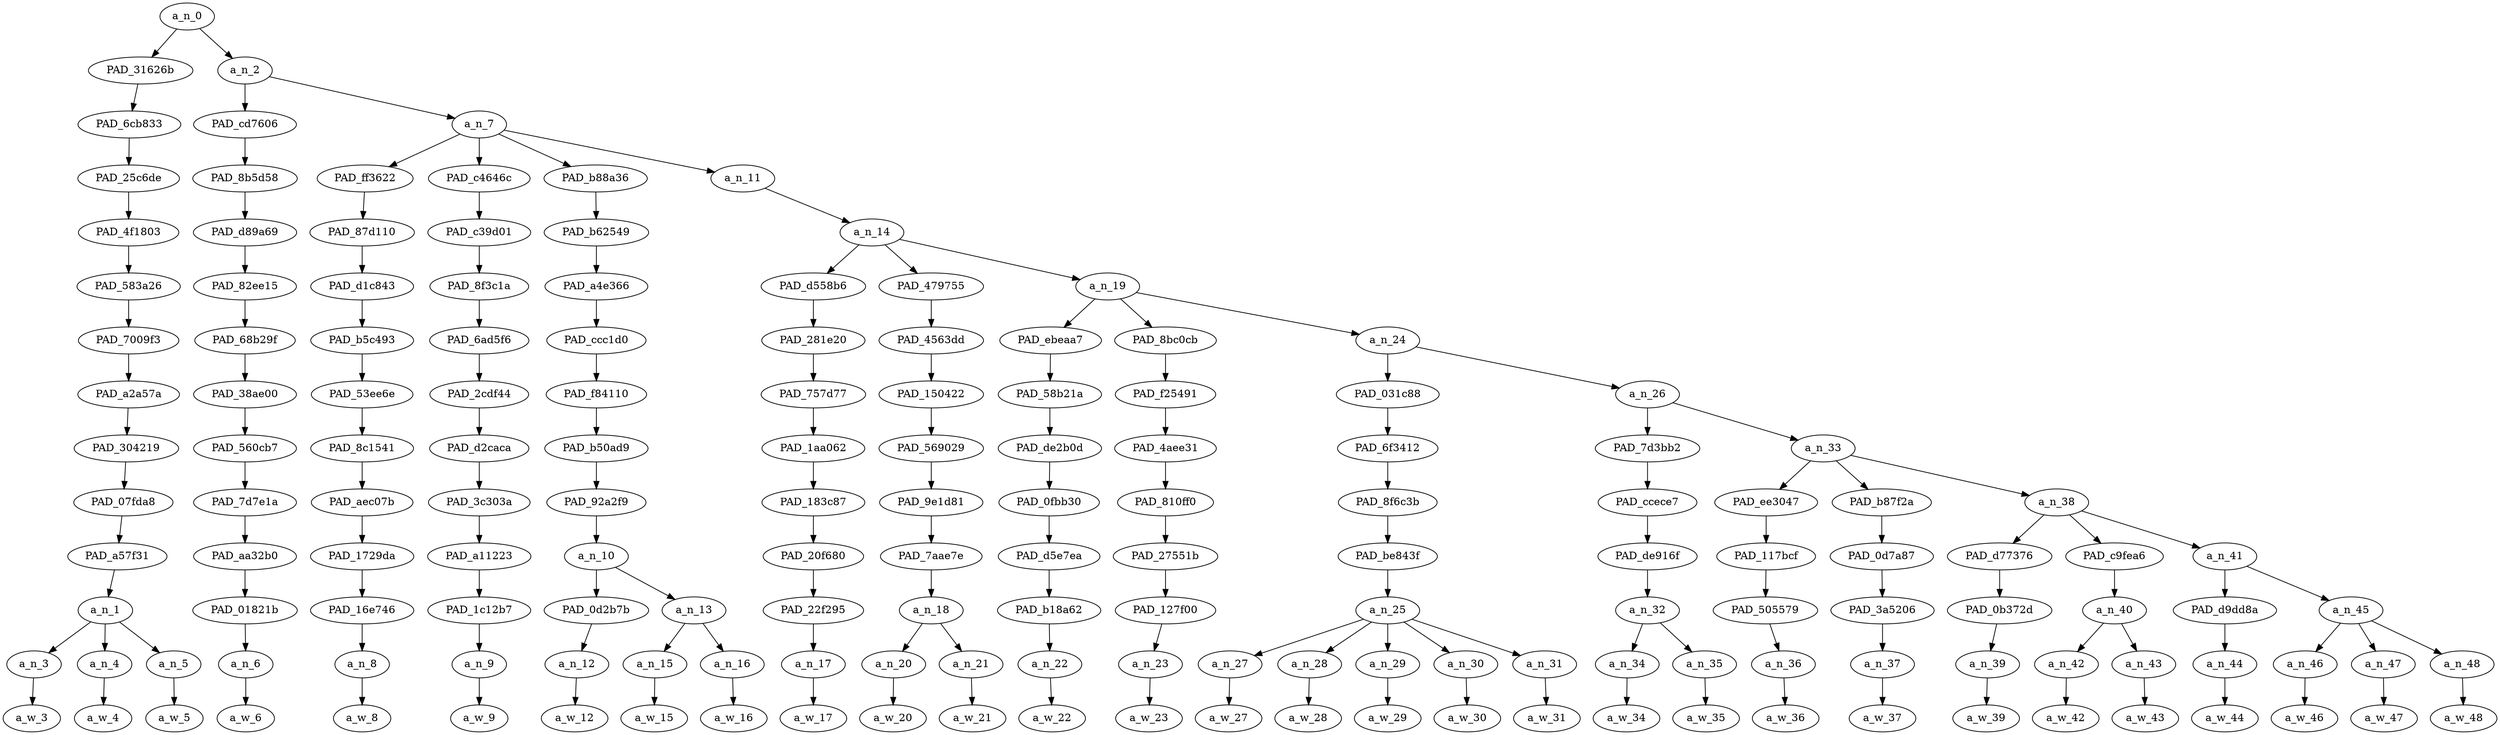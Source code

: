 strict digraph "" {
	a_n_0	[div_dir=1,
		index=0,
		level=13,
		pos="2.942901234567901,13!",
		text_span="[0, 1, 2, 3, 4, 5, 6, 7, 8, 9, 10, 11, 12, 13, 14, 15, 16, 17, 18, 19, 20, 21, 22, 23, 24, 25, 26, 27, 28, 29]",
		value=1.00000000];
	PAD_31626b	[div_dir=1,
		index=0,
		level=12,
		pos="1.0,12!",
		text_span="[0, 1, 2]",
		value=0.06557496];
	a_n_0 -> PAD_31626b;
	a_n_2	[div_dir=1,
		index=1,
		level=12,
		pos="4.885802469135802,12!",
		text_span="[3, 4, 5, 6, 7, 8, 9, 10, 11, 12, 13, 14, 15, 16, 17, 18, 19, 20, 21, 22, 23, 24, 25, 26, 27, 28, 29]",
		value=0.93391716];
	a_n_0 -> a_n_2;
	PAD_6cb833	[div_dir=1,
		index=0,
		level=11,
		pos="1.0,11!",
		text_span="[0, 1, 2]",
		value=0.06557496];
	PAD_31626b -> PAD_6cb833;
	PAD_25c6de	[div_dir=1,
		index=0,
		level=10,
		pos="1.0,10!",
		text_span="[0, 1, 2]",
		value=0.06557496];
	PAD_6cb833 -> PAD_25c6de;
	PAD_4f1803	[div_dir=1,
		index=0,
		level=9,
		pos="1.0,9!",
		text_span="[0, 1, 2]",
		value=0.06557496];
	PAD_25c6de -> PAD_4f1803;
	PAD_583a26	[div_dir=1,
		index=0,
		level=8,
		pos="1.0,8!",
		text_span="[0, 1, 2]",
		value=0.06557496];
	PAD_4f1803 -> PAD_583a26;
	PAD_7009f3	[div_dir=1,
		index=0,
		level=7,
		pos="1.0,7!",
		text_span="[0, 1, 2]",
		value=0.06557496];
	PAD_583a26 -> PAD_7009f3;
	PAD_a2a57a	[div_dir=1,
		index=0,
		level=6,
		pos="1.0,6!",
		text_span="[0, 1, 2]",
		value=0.06557496];
	PAD_7009f3 -> PAD_a2a57a;
	PAD_304219	[div_dir=1,
		index=0,
		level=5,
		pos="1.0,5!",
		text_span="[0, 1, 2]",
		value=0.06557496];
	PAD_a2a57a -> PAD_304219;
	PAD_07fda8	[div_dir=1,
		index=0,
		level=4,
		pos="1.0,4!",
		text_span="[0, 1, 2]",
		value=0.06557496];
	PAD_304219 -> PAD_07fda8;
	PAD_a57f31	[div_dir=1,
		index=0,
		level=3,
		pos="1.0,3!",
		text_span="[0, 1, 2]",
		value=0.06557496];
	PAD_07fda8 -> PAD_a57f31;
	a_n_1	[div_dir=1,
		index=0,
		level=2,
		pos="1.0,2!",
		text_span="[0, 1, 2]",
		value=0.06557496];
	PAD_a57f31 -> a_n_1;
	a_n_3	[div_dir=1,
		index=0,
		level=1,
		pos="0.0,1!",
		text_span="[0]",
		value=0.02401294];
	a_n_1 -> a_n_3;
	a_n_4	[div_dir=1,
		index=1,
		level=1,
		pos="1.0,1!",
		text_span="[1]",
		value=0.01761123];
	a_n_1 -> a_n_4;
	a_n_5	[div_dir=-1,
		index=2,
		level=1,
		pos="2.0,1!",
		text_span="[2]",
		value=0.02380845];
	a_n_1 -> a_n_5;
	a_w_3	[div_dir=0,
		index=0,
		level=0,
		pos="0,0!",
		text_span="[0]",
		value=my];
	a_n_3 -> a_w_3;
	a_w_4	[div_dir=0,
		index=1,
		level=0,
		pos="1,0!",
		text_span="[1]",
		value=next];
	a_n_4 -> a_w_4;
	a_w_5	[div_dir=0,
		index=2,
		level=0,
		pos="2,0!",
		text_span="[2]",
		value=apt];
	a_n_5 -> a_w_5;
	PAD_cd7606	[div_dir=-1,
		index=1,
		level=11,
		pos="3.0,11!",
		text_span="[3]",
		value=0.01587917];
	a_n_2 -> PAD_cd7606;
	a_n_7	[div_dir=1,
		index=2,
		level=11,
		pos="6.771604938271604,11!",
		text_span="[4, 5, 6, 7, 8, 9, 10, 11, 12, 13, 14, 15, 16, 17, 18, 19, 20, 21, 22, 23, 24, 25, 26, 27, 28, 29]",
		value=0.91755045];
	a_n_2 -> a_n_7;
	PAD_8b5d58	[div_dir=-1,
		index=1,
		level=10,
		pos="3.0,10!",
		text_span="[3]",
		value=0.01587917];
	PAD_cd7606 -> PAD_8b5d58;
	PAD_d89a69	[div_dir=-1,
		index=1,
		level=9,
		pos="3.0,9!",
		text_span="[3]",
		value=0.01587917];
	PAD_8b5d58 -> PAD_d89a69;
	PAD_82ee15	[div_dir=-1,
		index=1,
		level=8,
		pos="3.0,8!",
		text_span="[3]",
		value=0.01587917];
	PAD_d89a69 -> PAD_82ee15;
	PAD_68b29f	[div_dir=-1,
		index=1,
		level=7,
		pos="3.0,7!",
		text_span="[3]",
		value=0.01587917];
	PAD_82ee15 -> PAD_68b29f;
	PAD_38ae00	[div_dir=-1,
		index=1,
		level=6,
		pos="3.0,6!",
		text_span="[3]",
		value=0.01587917];
	PAD_68b29f -> PAD_38ae00;
	PAD_560cb7	[div_dir=-1,
		index=1,
		level=5,
		pos="3.0,5!",
		text_span="[3]",
		value=0.01587917];
	PAD_38ae00 -> PAD_560cb7;
	PAD_7d7e1a	[div_dir=-1,
		index=1,
		level=4,
		pos="3.0,4!",
		text_span="[3]",
		value=0.01587917];
	PAD_560cb7 -> PAD_7d7e1a;
	PAD_aa32b0	[div_dir=-1,
		index=1,
		level=3,
		pos="3.0,3!",
		text_span="[3]",
		value=0.01587917];
	PAD_7d7e1a -> PAD_aa32b0;
	PAD_01821b	[div_dir=-1,
		index=1,
		level=2,
		pos="3.0,2!",
		text_span="[3]",
		value=0.01587917];
	PAD_aa32b0 -> PAD_01821b;
	a_n_6	[div_dir=-1,
		index=3,
		level=1,
		pos="3.0,1!",
		text_span="[3]",
		value=0.01587917];
	PAD_01821b -> a_n_6;
	a_w_6	[div_dir=0,
		index=3,
		level=0,
		pos="3,0!",
		text_span="[3]",
		value=is];
	a_n_6 -> a_w_6;
	PAD_ff3622	[div_dir=-1,
		index=2,
		level=10,
		pos="4.0,10!",
		text_span="[4]",
		value=0.01423739];
	a_n_7 -> PAD_ff3622;
	PAD_c4646c	[div_dir=1,
		index=3,
		level=10,
		pos="5.0,10!",
		text_span="[5]",
		value=0.01528149];
	a_n_7 -> PAD_c4646c;
	PAD_b88a36	[div_dir=1,
		index=4,
		level=10,
		pos="6.75,10!",
		text_span="[6, 7, 8]",
		value=0.04507242];
	a_n_7 -> PAD_b88a36;
	a_n_11	[div_dir=1,
		index=5,
		level=10,
		pos="11.33641975308642,10!",
		text_span="[9, 10, 11, 12, 13, 14, 15, 16, 17, 18, 19, 20, 21, 22, 23, 24, 25, 26, 27, 28, 29]",
		value=0.84246377];
	a_n_7 -> a_n_11;
	PAD_87d110	[div_dir=-1,
		index=2,
		level=9,
		pos="4.0,9!",
		text_span="[4]",
		value=0.01423739];
	PAD_ff3622 -> PAD_87d110;
	PAD_d1c843	[div_dir=-1,
		index=2,
		level=8,
		pos="4.0,8!",
		text_span="[4]",
		value=0.01423739];
	PAD_87d110 -> PAD_d1c843;
	PAD_b5c493	[div_dir=-1,
		index=2,
		level=7,
		pos="4.0,7!",
		text_span="[4]",
		value=0.01423739];
	PAD_d1c843 -> PAD_b5c493;
	PAD_53ee6e	[div_dir=-1,
		index=2,
		level=6,
		pos="4.0,6!",
		text_span="[4]",
		value=0.01423739];
	PAD_b5c493 -> PAD_53ee6e;
	PAD_8c1541	[div_dir=-1,
		index=2,
		level=5,
		pos="4.0,5!",
		text_span="[4]",
		value=0.01423739];
	PAD_53ee6e -> PAD_8c1541;
	PAD_aec07b	[div_dir=-1,
		index=2,
		level=4,
		pos="4.0,4!",
		text_span="[4]",
		value=0.01423739];
	PAD_8c1541 -> PAD_aec07b;
	PAD_1729da	[div_dir=-1,
		index=2,
		level=3,
		pos="4.0,3!",
		text_span="[4]",
		value=0.01423739];
	PAD_aec07b -> PAD_1729da;
	PAD_16e746	[div_dir=-1,
		index=2,
		level=2,
		pos="4.0,2!",
		text_span="[4]",
		value=0.01423739];
	PAD_1729da -> PAD_16e746;
	a_n_8	[div_dir=-1,
		index=4,
		level=1,
		pos="4.0,1!",
		text_span="[4]",
		value=0.01423739];
	PAD_16e746 -> a_n_8;
	a_w_8	[div_dir=0,
		index=4,
		level=0,
		pos="4,0!",
		text_span="[4]",
		value=taking];
	a_n_8 -> a_w_8;
	PAD_c39d01	[div_dir=1,
		index=3,
		level=9,
		pos="5.0,9!",
		text_span="[5]",
		value=0.01528149];
	PAD_c4646c -> PAD_c39d01;
	PAD_8f3c1a	[div_dir=1,
		index=3,
		level=8,
		pos="5.0,8!",
		text_span="[5]",
		value=0.01528149];
	PAD_c39d01 -> PAD_8f3c1a;
	PAD_6ad5f6	[div_dir=1,
		index=3,
		level=7,
		pos="5.0,7!",
		text_span="[5]",
		value=0.01528149];
	PAD_8f3c1a -> PAD_6ad5f6;
	PAD_2cdf44	[div_dir=1,
		index=3,
		level=6,
		pos="5.0,6!",
		text_span="[5]",
		value=0.01528149];
	PAD_6ad5f6 -> PAD_2cdf44;
	PAD_d2caca	[div_dir=1,
		index=3,
		level=5,
		pos="5.0,5!",
		text_span="[5]",
		value=0.01528149];
	PAD_2cdf44 -> PAD_d2caca;
	PAD_3c303a	[div_dir=1,
		index=3,
		level=4,
		pos="5.0,4!",
		text_span="[5]",
		value=0.01528149];
	PAD_d2caca -> PAD_3c303a;
	PAD_a11223	[div_dir=1,
		index=3,
		level=3,
		pos="5.0,3!",
		text_span="[5]",
		value=0.01528149];
	PAD_3c303a -> PAD_a11223;
	PAD_1c12b7	[div_dir=1,
		index=3,
		level=2,
		pos="5.0,2!",
		text_span="[5]",
		value=0.01528149];
	PAD_a11223 -> PAD_1c12b7;
	a_n_9	[div_dir=1,
		index=5,
		level=1,
		pos="5.0,1!",
		text_span="[5]",
		value=0.01528149];
	PAD_1c12b7 -> a_n_9;
	a_w_9	[div_dir=0,
		index=5,
		level=0,
		pos="5,0!",
		text_span="[5]",
		value=forever];
	a_n_9 -> a_w_9;
	PAD_b62549	[div_dir=1,
		index=4,
		level=9,
		pos="6.75,9!",
		text_span="[6, 7, 8]",
		value=0.04507242];
	PAD_b88a36 -> PAD_b62549;
	PAD_a4e366	[div_dir=1,
		index=4,
		level=8,
		pos="6.75,8!",
		text_span="[6, 7, 8]",
		value=0.04507242];
	PAD_b62549 -> PAD_a4e366;
	PAD_ccc1d0	[div_dir=1,
		index=4,
		level=7,
		pos="6.75,7!",
		text_span="[6, 7, 8]",
		value=0.04507242];
	PAD_a4e366 -> PAD_ccc1d0;
	PAD_f84110	[div_dir=1,
		index=4,
		level=6,
		pos="6.75,6!",
		text_span="[6, 7, 8]",
		value=0.04507242];
	PAD_ccc1d0 -> PAD_f84110;
	PAD_b50ad9	[div_dir=1,
		index=4,
		level=5,
		pos="6.75,5!",
		text_span="[6, 7, 8]",
		value=0.04507242];
	PAD_f84110 -> PAD_b50ad9;
	PAD_92a2f9	[div_dir=1,
		index=4,
		level=4,
		pos="6.75,4!",
		text_span="[6, 7, 8]",
		value=0.04507242];
	PAD_b50ad9 -> PAD_92a2f9;
	a_n_10	[div_dir=1,
		index=4,
		level=3,
		pos="6.75,3!",
		text_span="[6, 7, 8]",
		value=0.04507242];
	PAD_92a2f9 -> a_n_10;
	PAD_0d2b7b	[div_dir=1,
		index=4,
		level=2,
		pos="6.0,2!",
		text_span="[6]",
		value=0.01239013];
	a_n_10 -> PAD_0d2b7b;
	a_n_13	[div_dir=1,
		index=5,
		level=2,
		pos="7.5,2!",
		text_span="[7, 8]",
		value=0.03259326];
	a_n_10 -> a_n_13;
	a_n_12	[div_dir=1,
		index=6,
		level=1,
		pos="6.0,1!",
		text_span="[6]",
		value=0.01239013];
	PAD_0d2b7b -> a_n_12;
	a_w_12	[div_dir=0,
		index=6,
		level=0,
		pos="6,0!",
		text_span="[6]",
		value=on];
	a_n_12 -> a_w_12;
	a_n_15	[div_dir=1,
		index=7,
		level=1,
		pos="7.0,1!",
		text_span="[7]",
		value=0.01285570];
	a_n_13 -> a_n_15;
	a_n_16	[div_dir=1,
		index=8,
		level=1,
		pos="8.0,1!",
		text_span="[8]",
		value=0.01964685];
	a_n_13 -> a_n_16;
	a_w_15	[div_dir=0,
		index=7,
		level=0,
		pos="7,0!",
		text_span="[7]",
		value=the];
	a_n_15 -> a_w_15;
	a_w_16	[div_dir=0,
		index=8,
		level=0,
		pos="8,0!",
		text_span="[8]",
		value=background];
	a_n_16 -> a_w_16;
	a_n_14	[div_dir=1,
		index=5,
		level=9,
		pos="11.33641975308642,9!",
		text_span="[9, 10, 11, 12, 13, 14, 15, 16, 17, 18, 19, 20, 21, 22, 23, 24, 25, 26, 27, 28, 29]",
		value=0.84195392];
	a_n_11 -> a_n_14;
	PAD_d558b6	[div_dir=-1,
		index=5,
		level=8,
		pos="9.0,8!",
		text_span="[9]",
		value=0.01479851];
	a_n_14 -> PAD_d558b6;
	PAD_479755	[div_dir=1,
		index=6,
		level=8,
		pos="10.5,8!",
		text_span="[10, 11]",
		value=0.03215766];
	a_n_14 -> PAD_479755;
	a_n_19	[div_dir=1,
		index=7,
		level=8,
		pos="14.50925925925926,8!",
		text_span="[12, 13, 14, 15, 16, 17, 18, 19, 20, 21, 22, 23, 24, 25, 26, 27, 28, 29]",
		value=0.79448791];
	a_n_14 -> a_n_19;
	PAD_281e20	[div_dir=-1,
		index=5,
		level=7,
		pos="9.0,7!",
		text_span="[9]",
		value=0.01479851];
	PAD_d558b6 -> PAD_281e20;
	PAD_757d77	[div_dir=-1,
		index=5,
		level=6,
		pos="9.0,6!",
		text_span="[9]",
		value=0.01479851];
	PAD_281e20 -> PAD_757d77;
	PAD_1aa062	[div_dir=-1,
		index=5,
		level=5,
		pos="9.0,5!",
		text_span="[9]",
		value=0.01479851];
	PAD_757d77 -> PAD_1aa062;
	PAD_183c87	[div_dir=-1,
		index=5,
		level=4,
		pos="9.0,4!",
		text_span="[9]",
		value=0.01479851];
	PAD_1aa062 -> PAD_183c87;
	PAD_20f680	[div_dir=-1,
		index=5,
		level=3,
		pos="9.0,3!",
		text_span="[9]",
		value=0.01479851];
	PAD_183c87 -> PAD_20f680;
	PAD_22f295	[div_dir=-1,
		index=6,
		level=2,
		pos="9.0,2!",
		text_span="[9]",
		value=0.01479851];
	PAD_20f680 -> PAD_22f295;
	a_n_17	[div_dir=-1,
		index=9,
		level=1,
		pos="9.0,1!",
		text_span="[9]",
		value=0.01479851];
	PAD_22f295 -> a_n_17;
	a_w_17	[div_dir=0,
		index=9,
		level=0,
		pos="9,0!",
		text_span="[9]",
		value=check];
	a_n_17 -> a_w_17;
	PAD_4563dd	[div_dir=1,
		index=6,
		level=7,
		pos="10.5,7!",
		text_span="[10, 11]",
		value=0.03215766];
	PAD_479755 -> PAD_4563dd;
	PAD_150422	[div_dir=1,
		index=6,
		level=6,
		pos="10.5,6!",
		text_span="[10, 11]",
		value=0.03215766];
	PAD_4563dd -> PAD_150422;
	PAD_569029	[div_dir=1,
		index=6,
		level=5,
		pos="10.5,5!",
		text_span="[10, 11]",
		value=0.03215766];
	PAD_150422 -> PAD_569029;
	PAD_9e1d81	[div_dir=1,
		index=6,
		level=4,
		pos="10.5,4!",
		text_span="[10, 11]",
		value=0.03215766];
	PAD_569029 -> PAD_9e1d81;
	PAD_7aae7e	[div_dir=1,
		index=6,
		level=3,
		pos="10.5,3!",
		text_span="[10, 11]",
		value=0.03215766];
	PAD_9e1d81 -> PAD_7aae7e;
	a_n_18	[div_dir=1,
		index=7,
		level=2,
		pos="10.5,2!",
		text_span="[10, 11]",
		value=0.03215766];
	PAD_7aae7e -> a_n_18;
	a_n_20	[div_dir=1,
		index=10,
		level=1,
		pos="10.0,1!",
		text_span="[10]",
		value=0.01361426];
	a_n_18 -> a_n_20;
	a_n_21	[div_dir=-1,
		index=11,
		level=1,
		pos="11.0,1!",
		text_span="[11]",
		value=0.01850904];
	a_n_18 -> a_n_21;
	a_w_20	[div_dir=0,
		index=10,
		level=0,
		pos="10,0!",
		text_span="[10]",
		value=my1];
	a_n_20 -> a_w_20;
	a_w_21	[div_dir=0,
		index=11,
		level=0,
		pos="11,0!",
		text_span="[11]",
		value=imagination];
	a_n_21 -> a_w_21;
	PAD_ebeaa7	[div_dir=1,
		index=7,
		level=7,
		pos="12.0,7!",
		text_span="[12]",
		value=0.01466391];
	a_n_19 -> PAD_ebeaa7;
	PAD_8bc0cb	[div_dir=1,
		index=8,
		level=7,
		pos="13.0,7!",
		text_span="[13]",
		value=0.01556603];
	a_n_19 -> PAD_8bc0cb;
	a_n_24	[div_dir=1,
		index=9,
		level=7,
		pos="18.52777777777778,7!",
		text_span="[14, 15, 16, 17, 18, 19, 20, 21, 22, 23, 24, 25, 26, 27, 28, 29]",
		value=0.76372466];
	a_n_19 -> a_n_24;
	PAD_58b21a	[div_dir=1,
		index=7,
		level=6,
		pos="12.0,6!",
		text_span="[12]",
		value=0.01466391];
	PAD_ebeaa7 -> PAD_58b21a;
	PAD_de2b0d	[div_dir=1,
		index=7,
		level=5,
		pos="12.0,5!",
		text_span="[12]",
		value=0.01466391];
	PAD_58b21a -> PAD_de2b0d;
	PAD_0fbb30	[div_dir=1,
		index=7,
		level=4,
		pos="12.0,4!",
		text_span="[12]",
		value=0.01466391];
	PAD_de2b0d -> PAD_0fbb30;
	PAD_d5e7ea	[div_dir=1,
		index=7,
		level=3,
		pos="12.0,3!",
		text_span="[12]",
		value=0.01466391];
	PAD_0fbb30 -> PAD_d5e7ea;
	PAD_b18a62	[div_dir=1,
		index=8,
		level=2,
		pos="12.0,2!",
		text_span="[12]",
		value=0.01466391];
	PAD_d5e7ea -> PAD_b18a62;
	a_n_22	[div_dir=1,
		index=12,
		level=1,
		pos="12.0,1!",
		text_span="[12]",
		value=0.01466391];
	PAD_b18a62 -> a_n_22;
	a_w_22	[div_dir=0,
		index=12,
		level=0,
		pos="12,0!",
		text_span="[12]",
		value=so];
	a_n_22 -> a_w_22;
	PAD_f25491	[div_dir=1,
		index=8,
		level=6,
		pos="13.0,6!",
		text_span="[13]",
		value=0.01556603];
	PAD_8bc0cb -> PAD_f25491;
	PAD_4aee31	[div_dir=1,
		index=8,
		level=5,
		pos="13.0,5!",
		text_span="[13]",
		value=0.01556603];
	PAD_f25491 -> PAD_4aee31;
	PAD_810ff0	[div_dir=1,
		index=8,
		level=4,
		pos="13.0,4!",
		text_span="[13]",
		value=0.01556603];
	PAD_4aee31 -> PAD_810ff0;
	PAD_27551b	[div_dir=1,
		index=8,
		level=3,
		pos="13.0,3!",
		text_span="[13]",
		value=0.01556603];
	PAD_810ff0 -> PAD_27551b;
	PAD_127f00	[div_dir=1,
		index=9,
		level=2,
		pos="13.0,2!",
		text_span="[13]",
		value=0.01556603];
	PAD_27551b -> PAD_127f00;
	a_n_23	[div_dir=1,
		index=13,
		level=1,
		pos="13.0,1!",
		text_span="[13]",
		value=0.01556603];
	PAD_127f00 -> a_n_23;
	a_w_23	[div_dir=0,
		index=13,
		level=0,
		pos="13,0!",
		text_span="[13]",
		value=about];
	a_n_23 -> a_w_23;
	PAD_031c88	[div_dir=1,
		index=9,
		level=6,
		pos="16.0,6!",
		text_span="[14, 15, 16, 17, 18]",
		value=0.16353046];
	a_n_24 -> PAD_031c88;
	a_n_26	[div_dir=1,
		index=10,
		level=6,
		pos="21.055555555555557,6!",
		text_span="[19, 20, 21, 22, 23, 24, 25, 26, 27, 28, 29]",
		value=0.59964945];
	a_n_24 -> a_n_26;
	PAD_6f3412	[div_dir=1,
		index=9,
		level=5,
		pos="16.0,5!",
		text_span="[14, 15, 16, 17, 18]",
		value=0.16353046];
	PAD_031c88 -> PAD_6f3412;
	PAD_8f6c3b	[div_dir=1,
		index=9,
		level=4,
		pos="16.0,4!",
		text_span="[14, 15, 16, 17, 18]",
		value=0.16353046];
	PAD_6f3412 -> PAD_8f6c3b;
	PAD_be843f	[div_dir=1,
		index=9,
		level=3,
		pos="16.0,3!",
		text_span="[14, 15, 16, 17, 18]",
		value=0.16353046];
	PAD_8f6c3b -> PAD_be843f;
	a_n_25	[div_dir=1,
		index=10,
		level=2,
		pos="16.0,2!",
		text_span="[14, 15, 16, 17, 18]",
		value=0.16353046];
	PAD_be843f -> a_n_25;
	a_n_27	[div_dir=1,
		index=14,
		level=1,
		pos="14.0,1!",
		text_span="[14]",
		value=0.02107051];
	a_n_25 -> a_n_27;
	a_n_28	[div_dir=-1,
		index=15,
		level=1,
		pos="15.0,1!",
		text_span="[15]",
		value=0.02579060];
	a_n_25 -> a_n_28;
	a_n_29	[div_dir=1,
		index=16,
		level=1,
		pos="16.0,1!",
		text_span="[16]",
		value=0.05492935];
	a_n_25 -> a_n_29;
	a_n_30	[div_dir=1,
		index=17,
		level=1,
		pos="17.0,1!",
		text_span="[17]",
		value=0.03682784];
	a_n_25 -> a_n_30;
	a_n_31	[div_dir=1,
		index=18,
		level=1,
		pos="18.0,1!",
		text_span="[18]",
		value=0.02465547];
	a_n_25 -> a_n_31;
	a_w_27	[div_dir=0,
		index=14,
		level=0,
		pos="14,0!",
		text_span="[14]",
		value=your];
	a_n_27 -> a_w_27;
	a_w_28	[div_dir=0,
		index=15,
		level=0,
		pos="15,0!",
		text_span="[15]",
		value=secret];
	a_n_28 -> a_w_28;
	a_w_29	[div_dir=0,
		index=16,
		level=0,
		pos="16,0!",
		text_span="[16]",
		value=racist];
	a_n_29 -> a_w_29;
	a_w_30	[div_dir=0,
		index=17,
		level=0,
		pos="17,0!",
		text_span="[17]",
		value=posting];
	a_n_30 -> a_w_30;
	a_w_31	[div_dir=0,
		index=18,
		level=0,
		pos="18,0!",
		text_span="[18]",
		value=career];
	a_n_31 -> a_w_31;
	PAD_7d3bb2	[div_dir=-1,
		index=10,
		level=5,
		pos="19.5,5!",
		text_span="[19, 20]",
		value=0.03196992];
	a_n_26 -> PAD_7d3bb2;
	a_n_33	[div_dir=1,
		index=11,
		level=5,
		pos="22.61111111111111,5!",
		text_span="[21, 22, 23, 24, 25, 26, 27, 28, 29]",
		value=0.56719903];
	a_n_26 -> a_n_33;
	PAD_ccece7	[div_dir=-1,
		index=10,
		level=4,
		pos="19.5,4!",
		text_span="[19, 20]",
		value=0.03196992];
	PAD_7d3bb2 -> PAD_ccece7;
	PAD_de916f	[div_dir=-1,
		index=10,
		level=3,
		pos="19.5,3!",
		text_span="[19, 20]",
		value=0.03196992];
	PAD_ccece7 -> PAD_de916f;
	a_n_32	[div_dir=-1,
		index=11,
		level=2,
		pos="19.5,2!",
		text_span="[19, 20]",
		value=0.03196992];
	PAD_de916f -> a_n_32;
	a_n_34	[div_dir=-1,
		index=19,
		level=1,
		pos="19.0,1!",
		text_span="[19]",
		value=0.01697376];
	a_n_32 -> a_n_34;
	a_n_35	[div_dir=-1,
		index=20,
		level=1,
		pos="20.0,1!",
		text_span="[20]",
		value=0.01496148];
	a_n_32 -> a_n_35;
	a_w_34	[div_dir=0,
		index=19,
		level=0,
		pos="19,0!",
		text_span="[19]",
		value=what];
	a_n_34 -> a_w_34;
	a_w_35	[div_dir=0,
		index=20,
		level=0,
		pos="20,0!",
		text_span="[20]",
		value=exactly];
	a_n_35 -> a_w_35;
	PAD_ee3047	[div_dir=1,
		index=11,
		level=4,
		pos="21.0,4!",
		text_span="[21]",
		value=0.01222950];
	a_n_33 -> PAD_ee3047;
	PAD_b87f2a	[div_dir=-1,
		index=12,
		level=4,
		pos="22.0,4!",
		text_span="[22]",
		value=0.01338154];
	a_n_33 -> PAD_b87f2a;
	a_n_38	[div_dir=1,
		index=13,
		level=4,
		pos="24.833333333333332,4!",
		text_span="[23, 24, 25, 26, 27, 28, 29]",
		value=0.54106447];
	a_n_33 -> a_n_38;
	PAD_117bcf	[div_dir=1,
		index=11,
		level=3,
		pos="21.0,3!",
		text_span="[21]",
		value=0.01222950];
	PAD_ee3047 -> PAD_117bcf;
	PAD_505579	[div_dir=1,
		index=12,
		level=2,
		pos="21.0,2!",
		text_span="[21]",
		value=0.01222950];
	PAD_117bcf -> PAD_505579;
	a_n_36	[div_dir=1,
		index=21,
		level=1,
		pos="21.0,1!",
		text_span="[21]",
		value=0.01222950];
	PAD_505579 -> a_n_36;
	a_w_36	[div_dir=0,
		index=21,
		level=0,
		pos="21,0!",
		text_span="[21]",
		value=did];
	a_n_36 -> a_w_36;
	PAD_0d7a87	[div_dir=-1,
		index=12,
		level=3,
		pos="22.0,3!",
		text_span="[22]",
		value=0.01338154];
	PAD_b87f2a -> PAD_0d7a87;
	PAD_3a5206	[div_dir=-1,
		index=13,
		level=2,
		pos="22.0,2!",
		text_span="[22]",
		value=0.01338154];
	PAD_0d7a87 -> PAD_3a5206;
	a_n_37	[div_dir=-1,
		index=22,
		level=1,
		pos="22.0,1!",
		text_span="[22]",
		value=0.01338154];
	PAD_3a5206 -> a_n_37;
	a_w_37	[div_dir=0,
		index=22,
		level=0,
		pos="22,0!",
		text_span="[22]",
		value=you];
	a_n_37 -> a_w_37;
	PAD_d77376	[div_dir=1,
		index=13,
		level=3,
		pos="23.0,3!",
		text_span="[23]",
		value=0.01690434];
	a_n_38 -> PAD_d77376;
	PAD_c9fea6	[div_dir=1,
		index=14,
		level=3,
		pos="24.5,3!",
		text_span="[24, 25]",
		value=0.05407553];
	a_n_38 -> PAD_c9fea6;
	a_n_41	[div_dir=1,
		index=15,
		level=3,
		pos="27.0,3!",
		text_span="[26, 27, 28, 29]",
		value=0.46952547];
	a_n_38 -> a_n_41;
	PAD_0b372d	[div_dir=1,
		index=14,
		level=2,
		pos="23.0,2!",
		text_span="[23]",
		value=0.01690434];
	PAD_d77376 -> PAD_0b372d;
	a_n_39	[div_dir=1,
		index=23,
		level=1,
		pos="23.0,1!",
		text_span="[23]",
		value=0.01690434];
	PAD_0b372d -> a_n_39;
	a_w_39	[div_dir=0,
		index=23,
		level=0,
		pos="23,0!",
		text_span="[23]",
		value=mean];
	a_n_39 -> a_w_39;
	a_n_40	[div_dir=1,
		index=15,
		level=2,
		pos="24.5,2!",
		text_span="[24, 25]",
		value=0.05407553];
	PAD_c9fea6 -> a_n_40;
	a_n_42	[div_dir=1,
		index=24,
		level=1,
		pos="24.0,1!",
		text_span="[24]",
		value=0.01841081];
	a_n_40 -> a_n_42;
	a_n_43	[div_dir=1,
		index=25,
		level=1,
		pos="25.0,1!",
		text_span="[25]",
		value=0.03558065];
	a_n_40 -> a_n_43;
	a_w_42	[div_dir=0,
		index=24,
		level=0,
		pos="24,0!",
		text_span="[24]",
		value=in];
	a_n_42 -> a_w_42;
	a_w_43	[div_dir=0,
		index=25,
		level=0,
		pos="25,0!",
		text_span="[25]",
		value="<date>"];
	a_n_43 -> a_w_43;
	PAD_d9dd8a	[div_dir=1,
		index=16,
		level=2,
		pos="26.0,2!",
		text_span="[26]",
		value=0.02279175];
	a_n_41 -> PAD_d9dd8a;
	a_n_45	[div_dir=1,
		index=17,
		level=2,
		pos="28.0,2!",
		text_span="[27, 28, 29]",
		value=0.44615058];
	a_n_41 -> a_n_45;
	a_n_44	[div_dir=1,
		index=26,
		level=1,
		pos="26.0,1!",
		text_span="[26]",
		value=0.02279175];
	PAD_d9dd8a -> a_n_44;
	a_w_44	[div_dir=0,
		index=26,
		level=0,
		pos="26,0!",
		text_span="[26]",
		value=by];
	a_n_44 -> a_w_44;
	a_n_46	[div_dir=1,
		index=27,
		level=1,
		pos="27.0,1!",
		text_span="[27]",
		value=0.12388959];
	a_n_45 -> a_n_46;
	a_n_47	[div_dir=1,
		index=28,
		level=1,
		pos="28.0,1!",
		text_span="[28]",
		value=0.19018434];
	a_n_45 -> a_n_47;
	a_n_48	[div_dir=-1,
		index=29,
		level=1,
		pos="29.0,1!",
		text_span="[29]",
		value=0.13149114];
	a_n_45 -> a_n_48;
	a_w_46	[div_dir=0,
		index=27,
		level=0,
		pos="27,0!",
		text_span="[27]",
		value=gelatinous];
	a_n_46 -> a_w_46;
	a_w_47	[div_dir=0,
		index=28,
		level=0,
		pos="28,0!",
		text_span="[28]",
		value=sheboon];
	a_n_47 -> a_w_47;
	a_w_48	[div_dir=0,
		index=29,
		level=0,
		pos="29,0!",
		text_span="[29]",
		value=theatrics];
	a_n_48 -> a_w_48;
}
